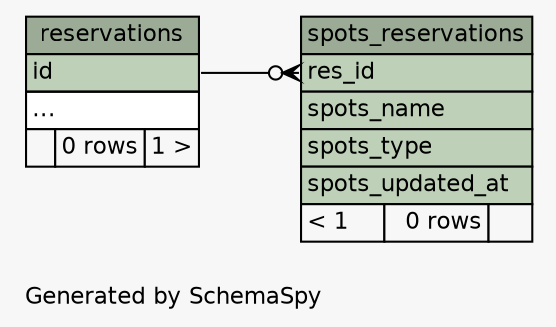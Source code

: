 // dot 7.0.0 on Mac OS X 12.6.3
// SchemaSpy rev 590
digraph "compactRelationshipsDiagram" {
  graph [
    rankdir="RL"
    bgcolor="#f7f7f7"
    label="\nGenerated by SchemaSpy"
    labeljust="l"
    nodesep="0.18"
    ranksep="0.46"
    fontname="Helvetica"
    fontsize="11"
  ];
  node [
    fontname="Helvetica"
    fontsize="11"
    shape="plaintext"
  ];
  edge [
    arrowsize="0.8"
  ];
  "reservations" [
    label=<
    <TABLE BORDER="0" CELLBORDER="1" CELLSPACING="0" BGCOLOR="#ffffff">
      <TR><TD COLSPAN="3" BGCOLOR="#9bab96" ALIGN="CENTER">reservations</TD></TR>
      <TR><TD PORT="id" COLSPAN="3" BGCOLOR="#bed1b8" ALIGN="LEFT">id</TD></TR>
      <TR><TD PORT="elipses" COLSPAN="3" ALIGN="LEFT">...</TD></TR>
      <TR><TD ALIGN="LEFT" BGCOLOR="#f7f7f7">  </TD><TD ALIGN="RIGHT" BGCOLOR="#f7f7f7">0 rows</TD><TD ALIGN="RIGHT" BGCOLOR="#f7f7f7">1 &gt;</TD></TR>
    </TABLE>>
    URL="tables/reservations.html"
    tooltip="reservations"
  ];
  "spots_reservations" [
    label=<
    <TABLE BORDER="0" CELLBORDER="1" CELLSPACING="0" BGCOLOR="#ffffff">
      <TR><TD COLSPAN="3" BGCOLOR="#9bab96" ALIGN="CENTER">spots_reservations</TD></TR>
      <TR><TD PORT="res_id" COLSPAN="3" BGCOLOR="#bed1b8" ALIGN="LEFT">res_id</TD></TR>
      <TR><TD PORT="spots_name" COLSPAN="3" BGCOLOR="#bed1b8" ALIGN="LEFT">spots_name</TD></TR>
      <TR><TD PORT="spots_type" COLSPAN="3" BGCOLOR="#bed1b8" ALIGN="LEFT">spots_type</TD></TR>
      <TR><TD PORT="spots_updated_at" COLSPAN="3" BGCOLOR="#bed1b8" ALIGN="LEFT">spots_updated_at</TD></TR>
      <TR><TD ALIGN="LEFT" BGCOLOR="#f7f7f7">&lt; 1</TD><TD ALIGN="RIGHT" BGCOLOR="#f7f7f7">0 rows</TD><TD ALIGN="RIGHT" BGCOLOR="#f7f7f7">  </TD></TR>
    </TABLE>>
    URL="tables/spots_reservations.html"
    tooltip="spots_reservations"
  ];
  "spots_reservations":"res_id":w -> "reservations":"id":e [arrowhead=none dir=back arrowtail=crowodot];
}
